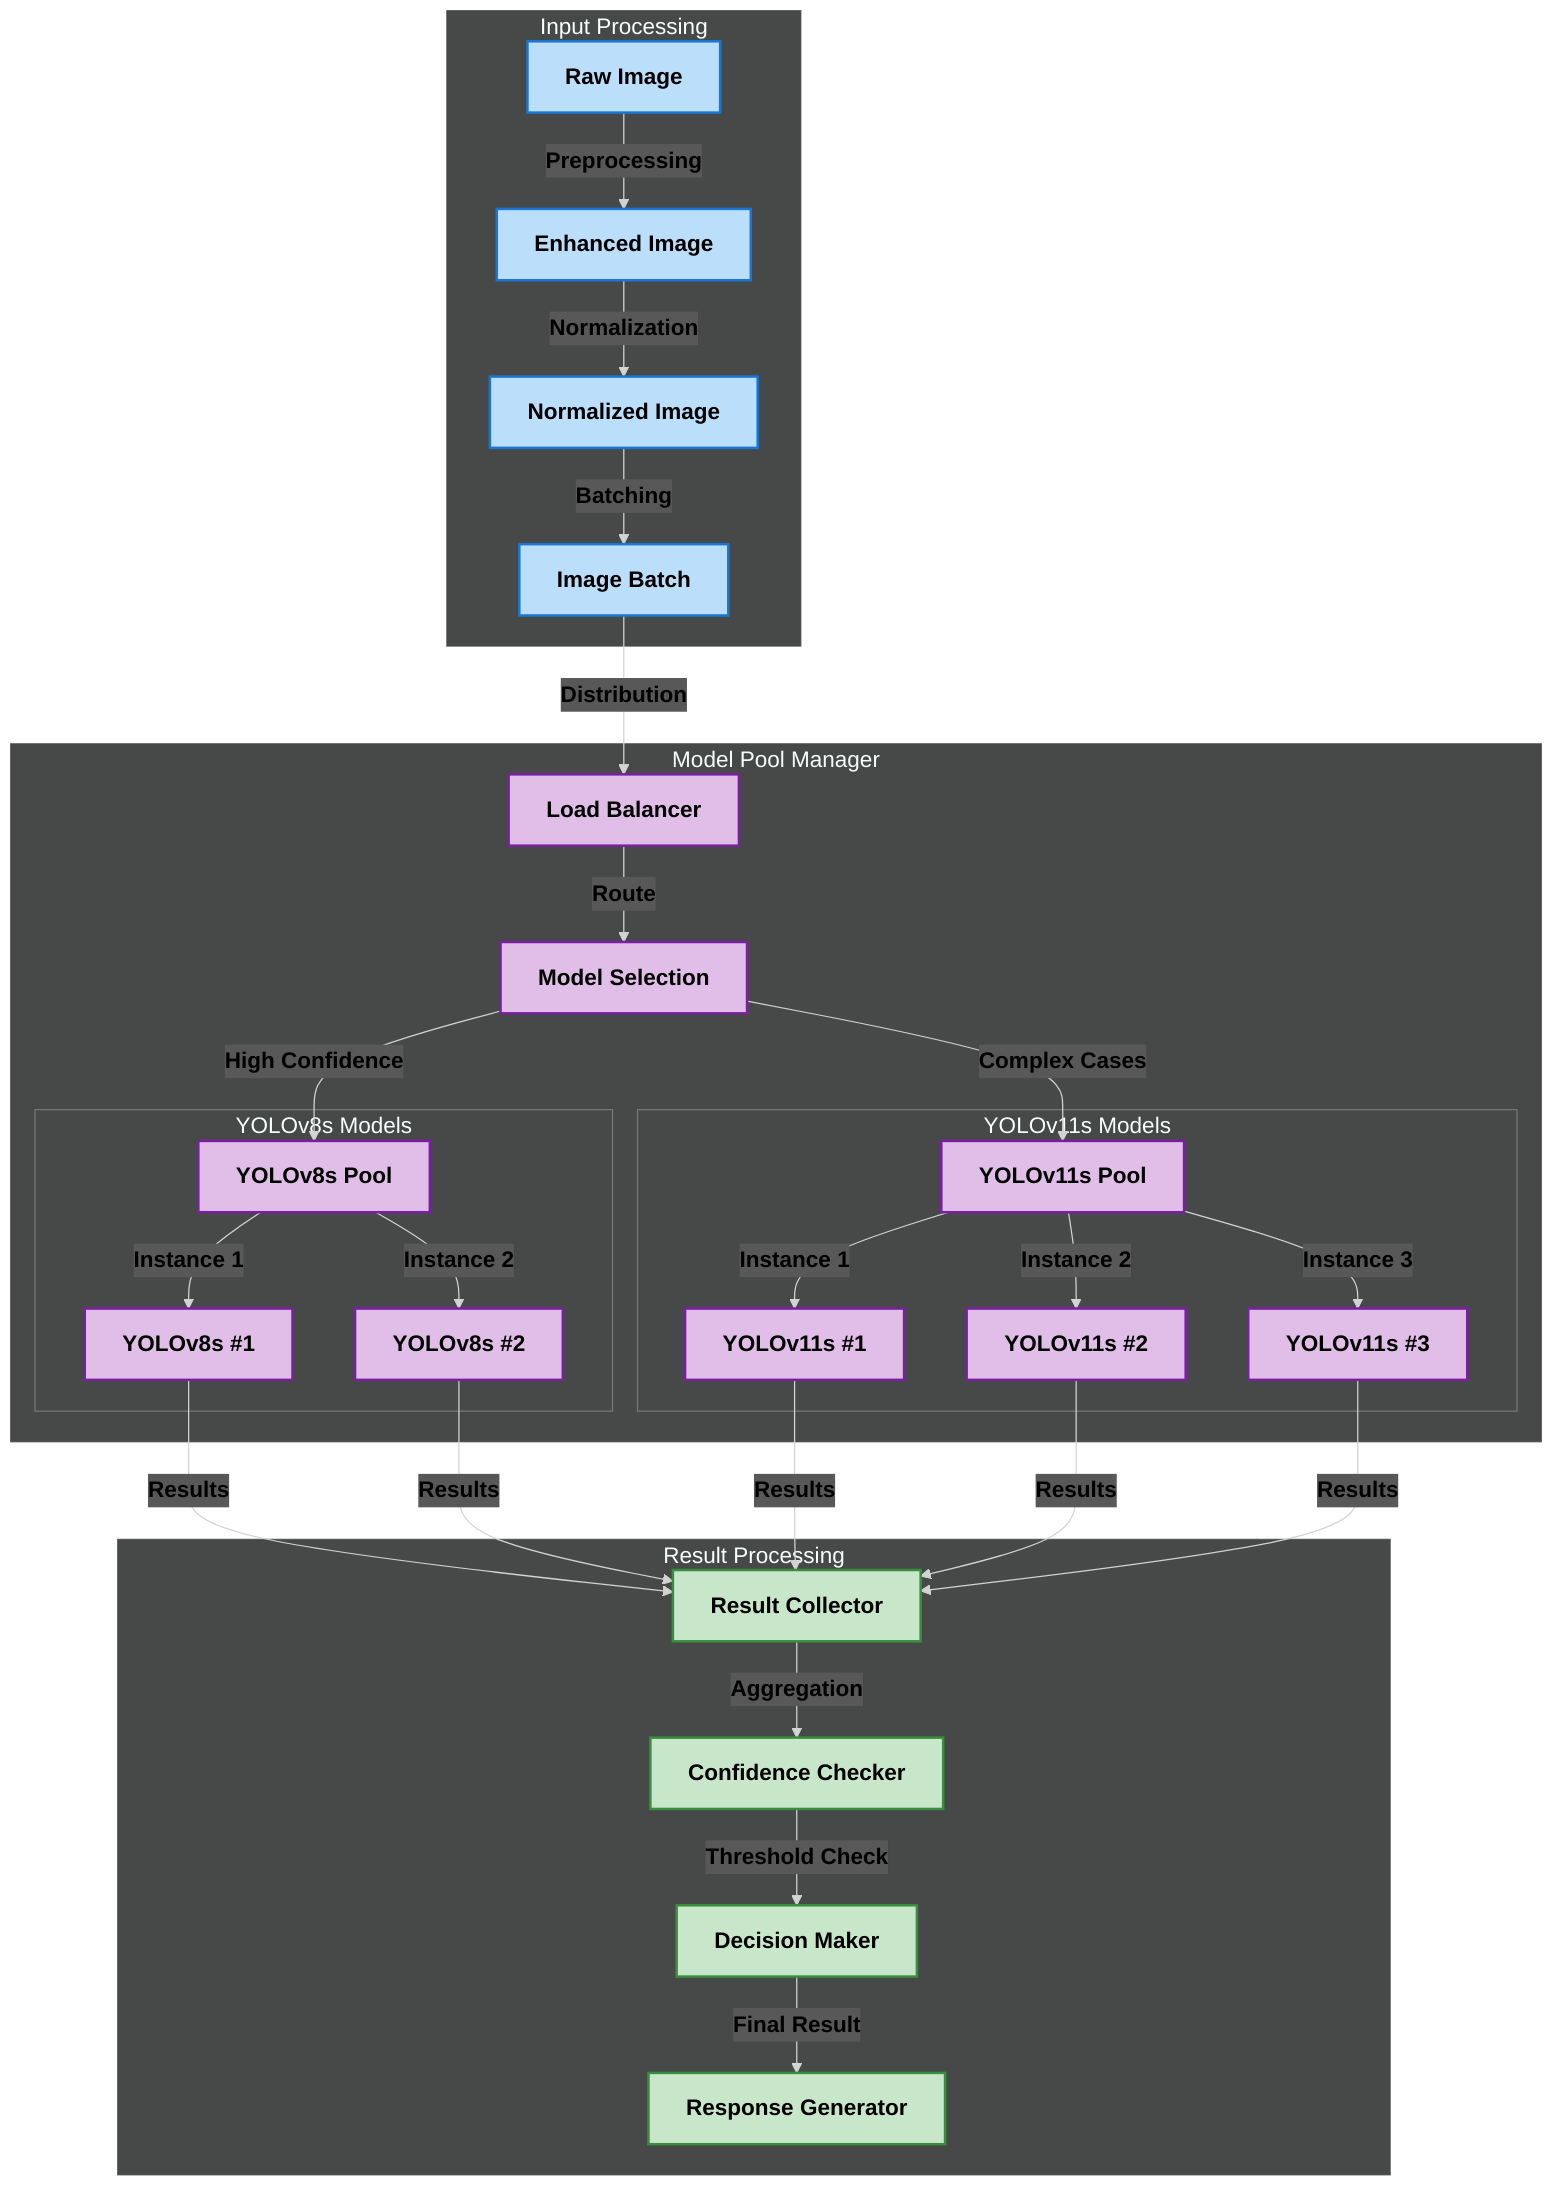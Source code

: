 %%{init: {'theme': 'dark', 'themeVariables': { 'fontFamily': 'arial', 'fontSize': '18px', 'fontWeight': 'bold'}}}%%
graph TD
    subgraph "Input Processing" 
        style A fill:#bbdefb,stroke:#1976d2,stroke-width:2px,color:#000000,font-weight:bold
        style B fill:#bbdefb,stroke:#1976d2,stroke-width:2px,color:#000000,font-weight:bold
        style C fill:#bbdefb,stroke:#1976d2,stroke-width:2px,color:#000000,font-weight:bold
        style D fill:#bbdefb,stroke:#1976d2,stroke-width:2px,color:#000000,font-weight:bold
        A[Raw Image] -->|Preprocessing| B[Enhanced Image]
        B -->|Normalization| C[Normalized Image]
        C -->|Batching| D[Image Batch]
    end

    subgraph "Model Pool Manager" 
        style E fill:#e1bee7,stroke:#7b1fa2,stroke-width:2px,color:#000000,font-weight:bold
        style F fill:#e1bee7,stroke:#7b1fa2,stroke-width:2px,color:#000000,font-weight:bold
        style G fill:#e1bee7,stroke:#7b1fa2,stroke-width:2px,color:#000000,font-weight:bold
        style H fill:#e1bee7,stroke:#7b1fa2,stroke-width:2px,color:#000000,font-weight:bold
        style I1 fill:#e1bee7,stroke:#7b1fa2,stroke-width:2px,color:#000000,font-weight:bold
        style I2 fill:#e1bee7,stroke:#7b1fa2,stroke-width:2px,color:#000000,font-weight:bold
        style J1 fill:#e1bee7,stroke:#7b1fa2,stroke-width:2px,color:#000000,font-weight:bold
        style J2 fill:#e1bee7,stroke:#7b1fa2,stroke-width:2px,color:#000000,font-weight:bold
        style J3 fill:#e1bee7,stroke:#7b1fa2,stroke-width:2px,color:#000000,font-weight:bold
        D -->|Distribution| E[Load Balancer]
        E -->|Route| F[Model Selection]
        
        F -->|High Confidence| G[YOLOv8s Pool]
        F -->|Complex Cases| H[YOLOv11s Pool]
        
        subgraph "YOLOv8s Models"
            G -->|Instance 1| I1[YOLOv8s #1]
            G -->|Instance 2| I2[YOLOv8s #2]
        end
        
        subgraph "YOLOv11s Models"
            H -->|Instance 1| J1[YOLOv11s #1]
            H -->|Instance 2| J2[YOLOv11s #2]
            H -->|Instance 3| J3[YOLOv11s #3]
        end
    end

    subgraph "Result Processing" 
        style K fill:#c8e6c9,stroke:#388e3c,stroke-width:2px,color:#000000,font-weight:bold
        style L fill:#c8e6c9,stroke:#388e3c,stroke-width:2px,color:#000000,font-weight:bold
        style M fill:#c8e6c9,stroke:#388e3c,stroke-width:2px,color:#000000,font-weight:bold
        style N fill:#c8e6c9,stroke:#388e3c,stroke-width:2px,color:#000000,font-weight:bold
        I1 & I2 & J1 & J2 & J3 -->|Results| K[Result Collector]
        K -->|Aggregation| L[Confidence Checker]
        L -->|Threshold Check| M[Decision Maker]
        M -->|Final Result| N[Response Generator]
    end

    %% Style all edge labels
    linkStyle default color:#000000,font-weight:bold